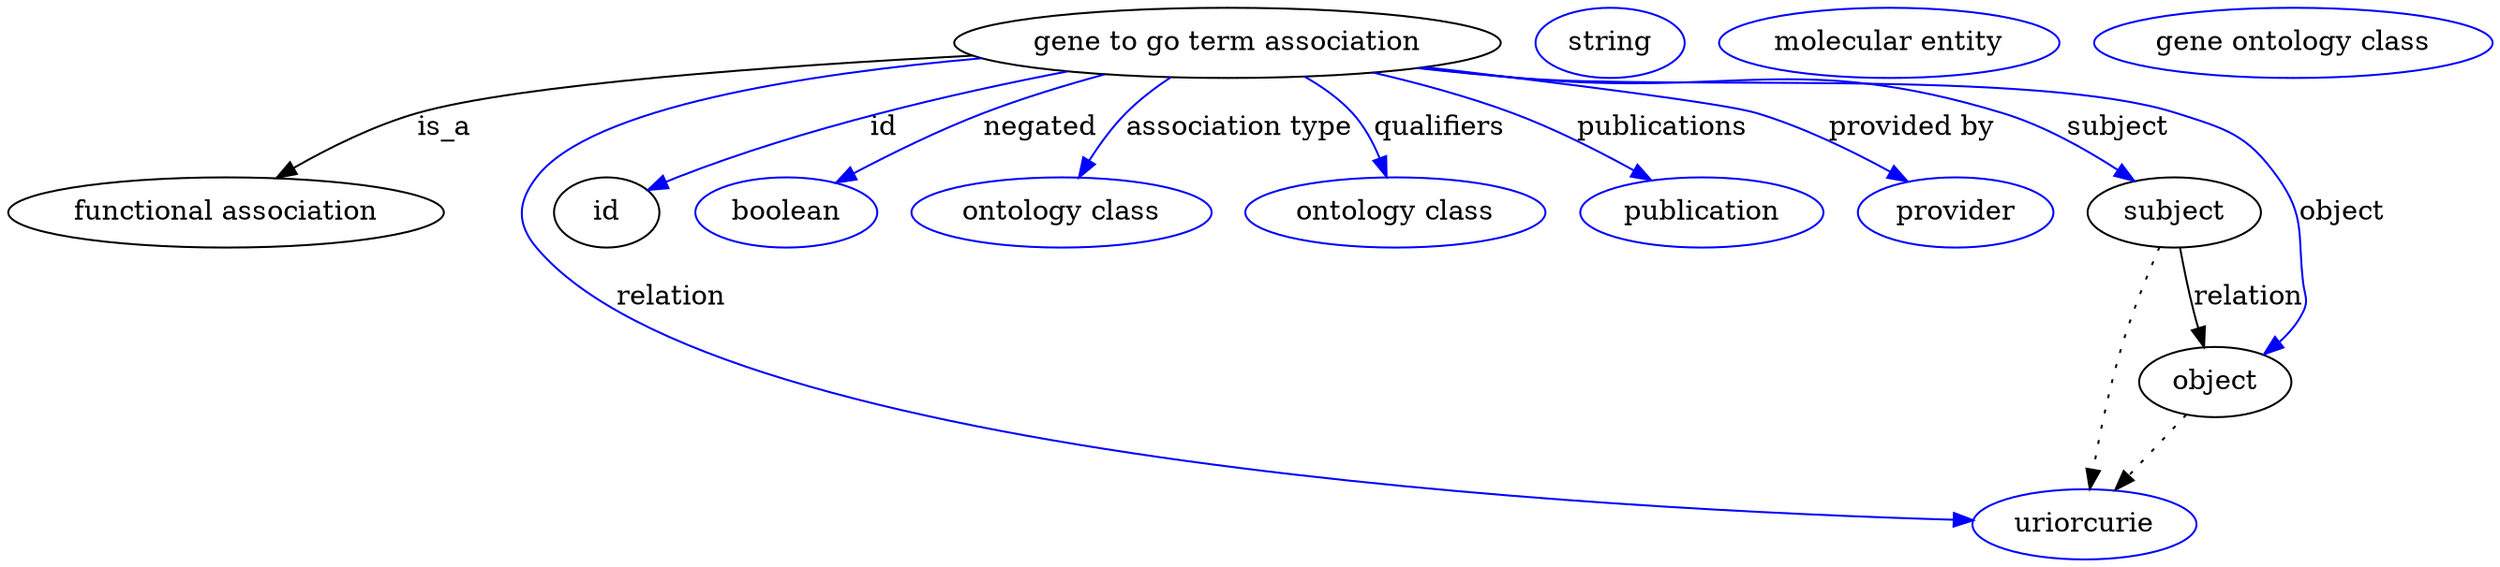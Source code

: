 digraph {
	graph [bb="0,0,1051.3,283"];
	node [label="\N"];
	"gene to go term association"	[height=0.5,
		label="gene to go term association",
		pos="529.74,265",
		width=3.015];
	"functional association"	[height=0.5,
		pos="87.742,178",
		width=2.4373];
	"gene to go term association" -> "functional association"	[label=is_a,
		lp="178.74,221.5",
		pos="e,108.43,195.71 426.36,259.28 336.61,254.22 214,244.72 167.74,229 149.63,222.85 131.4,211.91 116.93,201.82"];
	relation	[color=blue,
		height=0.5,
		label=uriorcurie,
		pos="892.74,18",
		width=1.2638];
	"gene to go term association" -> relation	[color=blue,
		label=relation,
		lp="286.74,134.5",
		pos="e,847.69,21.364 422.75,261.49 312.21,255 163.53,232.97 222.74,160 300.37,64.341 691.52,31.152 837.6,21.983",
		style=solid];
	id	[height=0.5,
		pos="258.74,178",
		width=0.75];
	"gene to go term association" -> id	[color=blue,
		label=id,
		lp="396.24,221.5",
		pos="e,279.89,189.46 469.23,249.94 444.74,243.94 416.27,236.59 390.74,229 347.49,216.15 336.54,212.99 294.74,196 292.92,195.26 291.05,\
194.47 289.18,193.66",
		style=solid];
	negated	[color=blue,
		height=0.5,
		label=boolean,
		pos="341.74,178",
		width=1.0652];
	"gene to go term association" -> negated	[color=blue,
		label=negated,
		lp="455.24,221.5",
		pos="e,364.7,192.72 483.29,248.63 467.37,242.95 449.59,236.15 433.74,229 413.33,219.79 391.26,207.87 373.85,197.97",
		style=solid];
	"association type"	[color=blue,
		height=0.5,
		label="ontology class",
		pos="459.74,178",
		width=1.7151];
	"gene to go term association" -> "association type"	[color=blue,
		label="association type",
		lp="534.74,221.5",
		pos="e,468.68,196.02 508.85,247.21 502.66,241.74 496.12,235.42 490.74,229 484.55,221.6 478.7,212.86 473.8,204.77",
		style=solid];
	qualifiers	[color=blue,
		height=0.5,
		label="ontology class",
		pos="600.74,178",
		width=1.7151];
	"gene to go term association" -> qualifiers	[color=blue,
		label=qualifiers,
		lp="613.24,221.5",
		pos="e,595.82,195.99 558.11,247.61 565.51,242.36 573.01,236.06 578.74,229 584.36,222.09 588.81,213.53 592.2,205.46",
		style=solid];
	publications	[color=blue,
		height=0.5,
		label=publication,
		pos="730.74,178",
		width=1.3902];
	"gene to go term association" -> publications	[color=blue,
		label=publications,
		lp="706.24,221.5",
		pos="e,707.55,194.02 585.21,249.43 603.81,243.86 624.46,236.91 642.74,229 662.06,220.64 682.57,209.15 698.93,199.29",
		style=solid];
	"provided by"	[color=blue,
		height=0.5,
		label=provider,
		pos="838.74,178",
		width=1.1193];
	"gene to go term association" -> "provided by"	[color=blue,
		label="provided by",
		lp="811.74,221.5",
		pos="e,816.63,193.28 607.97,252.45 663.64,244.03 730.78,233.34 743.74,229 766.17,221.49 789.7,209.14 807.73,198.59",
		style=solid];
	subject	[height=0.5,
		pos="932.74,178",
		width=0.99297];
	"gene to go term association" -> subject	[color=blue,
		label=subject,
		lp="899.24,221.5",
		pos="e,913.92,193.59 606.44,252.23 619.86,250.35 633.69,248.53 646.74,247 736.26,236.52 762.98,256.74 848.74,229 869.18,222.39 889.94,\
210.09 905.71,199.35",
		style=solid];
	object	[height=0.5,
		pos="952.74,91",
		width=0.9027];
	"gene to go term association" -> object	[color=blue,
		label=object,
		lp="1004.7,178",
		pos="e,972.54,105.43 605.47,252.1 619.18,250.2 633.37,248.41 646.74,247 707.87,240.58 864.07,247.33 922.74,229 949.95,220.5 961.07,219.13 \
977.74,196 992.12,176.06 987.06,166.44 989.74,142 990.47,135.37 992.38,133.12 989.74,127 987.47,121.72 983.97,116.87 980,112.56",
		style=solid];
	association_id	[color=blue,
		height=0.5,
		label=string,
		pos="686.74,265",
		width=0.84854];
	subject -> relation	[pos="e,895.86,36.027 927.04,160.08 922.55,146.39 916.3,126.58 911.74,109 906.3,88.036 901.3,64.025 897.79,46.079",
		style=dotted];
	subject -> object	[label=relation,
		lp="964.74,134.5",
		pos="e,948.77,108.89 936.79,159.8 939.55,148.09 943.25,132.34 946.4,118.97"];
	"gene to go term association_subject"	[color=blue,
		height=0.5,
		label="molecular entity",
		pos="803.74,265",
		width=1.9137];
	object -> relation	[pos="e,906.44,35.205 939.43,74.243 931.69,65.088 921.78,53.364 913.09,43.074",
		style=dotted];
	"gene to go term association_object"	[color=blue,
		height=0.5,
		label="gene ontology class",
		pos="970.74,265",
		width=2.2387];
}
